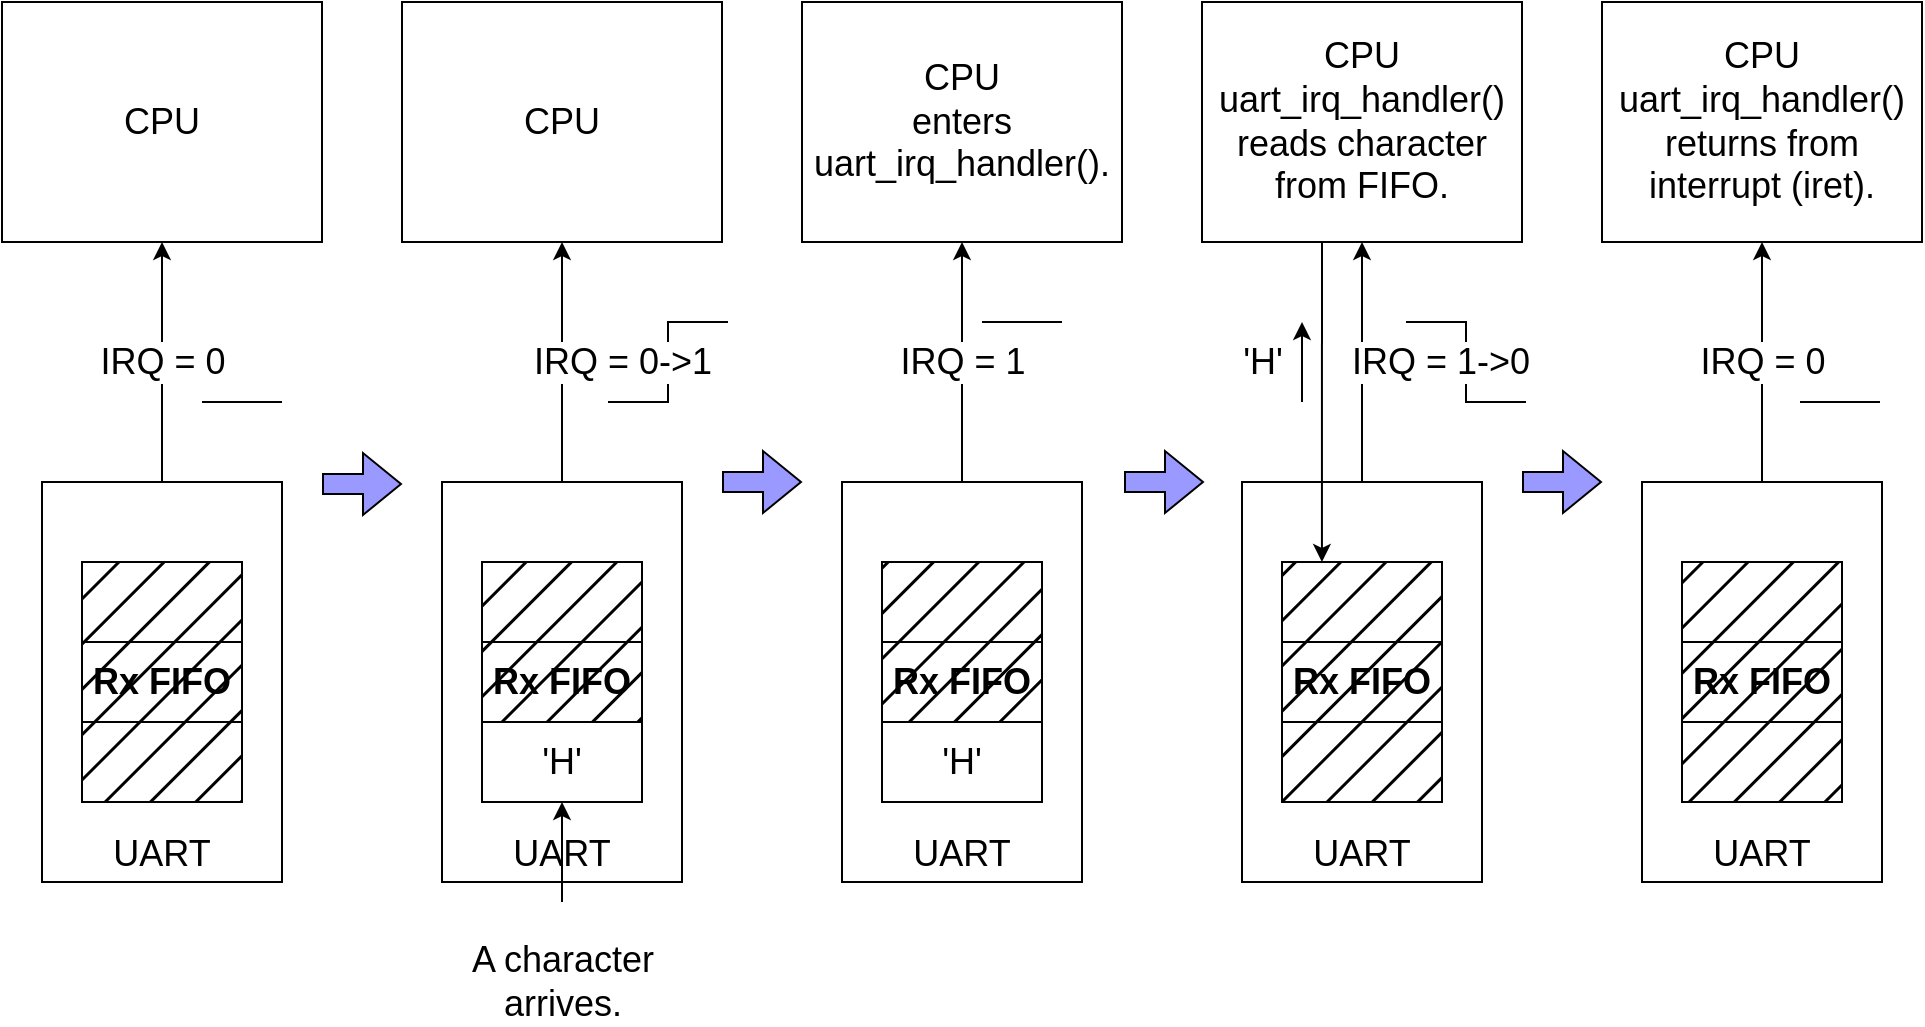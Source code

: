 <mxfile version="24.5.3" type="device">
  <diagram name="Page-1" id="SOJ3r4OxMs76CuXjOSab">
    <mxGraphModel dx="1350" dy="1929" grid="1" gridSize="10" guides="1" tooltips="1" connect="1" arrows="1" fold="1" page="1" pageScale="1" pageWidth="850" pageHeight="1100" math="0" shadow="0">
      <root>
        <mxCell id="0" />
        <mxCell id="1" parent="0" />
        <mxCell id="IKTOr-LaJqYRIasCOozO-1" value="UART" style="rounded=0;whiteSpace=wrap;html=1;verticalAlign=bottom;fontSize=18;" parent="1" vertex="1">
          <mxGeometry x="200" y="200" width="120" height="200" as="geometry" />
        </mxCell>
        <mxCell id="IKTOr-LaJqYRIasCOozO-2" value="" style="rounded=0;whiteSpace=wrap;html=1;fillColor=#000000;fillStyle=hatch;" parent="1" vertex="1">
          <mxGeometry x="220" y="320" width="80" height="40" as="geometry" />
        </mxCell>
        <mxCell id="IKTOr-LaJqYRIasCOozO-3" value="Rx FIFO" style="rounded=0;whiteSpace=wrap;html=1;fillColor=#000000;fillStyle=hatch;fontSize=18;fontStyle=1" parent="1" vertex="1">
          <mxGeometry x="220" y="280" width="80" height="40" as="geometry" />
        </mxCell>
        <mxCell id="IKTOr-LaJqYRIasCOozO-4" value="" style="rounded=0;whiteSpace=wrap;html=1;fillStyle=hatch;fillColor=#000000;" parent="1" vertex="1">
          <mxGeometry x="220" y="240" width="80" height="40" as="geometry" />
        </mxCell>
        <mxCell id="IKTOr-LaJqYRIasCOozO-5" value="CPU" style="rounded=0;whiteSpace=wrap;html=1;fontSize=18;" parent="1" vertex="1">
          <mxGeometry x="180" y="-40" width="160" height="120" as="geometry" />
        </mxCell>
        <mxCell id="IKTOr-LaJqYRIasCOozO-6" value="IRQ = 0" style="endArrow=classic;html=1;rounded=0;entryX=0.5;entryY=1;entryDx=0;entryDy=0;fontSize=18;" parent="1" target="IKTOr-LaJqYRIasCOozO-5" edge="1">
          <mxGeometry width="50" height="50" relative="1" as="geometry">
            <mxPoint x="260" y="200" as="sourcePoint" />
            <mxPoint x="310" y="150" as="targetPoint" />
          </mxGeometry>
        </mxCell>
        <mxCell id="IKTOr-LaJqYRIasCOozO-7" value="UART" style="rounded=0;whiteSpace=wrap;html=1;verticalAlign=bottom;fontSize=18;" parent="1" vertex="1">
          <mxGeometry x="600" y="200" width="120" height="200" as="geometry" />
        </mxCell>
        <mxCell id="IKTOr-LaJqYRIasCOozO-8" value="&#39;H&#39;" style="rounded=0;whiteSpace=wrap;html=1;fillColor=none;fillStyle=hatch;fontSize=18;" parent="1" vertex="1">
          <mxGeometry x="620" y="320" width="80" height="40" as="geometry" />
        </mxCell>
        <mxCell id="IKTOr-LaJqYRIasCOozO-9" value="Rx FIFO" style="rounded=0;whiteSpace=wrap;html=1;fillColor=#000000;fillStyle=hatch;fontSize=18;fontStyle=1" parent="1" vertex="1">
          <mxGeometry x="620" y="280" width="80" height="40" as="geometry" />
        </mxCell>
        <mxCell id="IKTOr-LaJqYRIasCOozO-10" value="" style="rounded=0;whiteSpace=wrap;html=1;fillStyle=hatch;fillColor=#000000;" parent="1" vertex="1">
          <mxGeometry x="620" y="240" width="80" height="40" as="geometry" />
        </mxCell>
        <mxCell id="IKTOr-LaJqYRIasCOozO-11" value="CPU&lt;div style=&quot;font-size: 18px;&quot;&gt;enters uart_irq_handler().&lt;/div&gt;" style="rounded=0;whiteSpace=wrap;html=1;fontSize=18;" parent="1" vertex="1">
          <mxGeometry x="580" y="-40" width="160" height="120" as="geometry" />
        </mxCell>
        <mxCell id="IKTOr-LaJqYRIasCOozO-12" value="IRQ = 1" style="endArrow=classic;html=1;rounded=0;entryX=0.5;entryY=1;entryDx=0;entryDy=0;fontSize=18;" parent="1" target="IKTOr-LaJqYRIasCOozO-11" edge="1">
          <mxGeometry width="50" height="50" relative="1" as="geometry">
            <mxPoint x="660" y="200" as="sourcePoint" />
            <mxPoint x="710" y="150" as="targetPoint" />
          </mxGeometry>
        </mxCell>
        <mxCell id="IKTOr-LaJqYRIasCOozO-16" value="UART" style="rounded=0;whiteSpace=wrap;html=1;verticalAlign=bottom;fontSize=18;" parent="1" vertex="1">
          <mxGeometry x="800" y="200" width="120" height="200" as="geometry" />
        </mxCell>
        <mxCell id="IKTOr-LaJqYRIasCOozO-18" value="Rx FIFO" style="rounded=0;whiteSpace=wrap;html=1;fillColor=#000000;fillStyle=hatch;fontSize=18;fontStyle=1" parent="1" vertex="1">
          <mxGeometry x="820" y="280" width="80" height="40" as="geometry" />
        </mxCell>
        <mxCell id="IKTOr-LaJqYRIasCOozO-19" value="" style="rounded=0;whiteSpace=wrap;html=1;fillStyle=hatch;fillColor=#000000;" parent="1" vertex="1">
          <mxGeometry x="820" y="240" width="80" height="40" as="geometry" />
        </mxCell>
        <mxCell id="IKTOr-LaJqYRIasCOozO-20" value="CPU&lt;div style=&quot;font-size: 18px;&quot;&gt;&lt;div style=&quot;font-size: 18px;&quot;&gt;uart_irq_handler()&lt;/div&gt;&lt;div style=&quot;font-size: 18px;&quot;&gt;reads character from FIFO.&lt;/div&gt;&lt;/div&gt;" style="rounded=0;whiteSpace=wrap;html=1;fontSize=18;" parent="1" vertex="1">
          <mxGeometry x="780" y="-40" width="160" height="120" as="geometry" />
        </mxCell>
        <mxCell id="IKTOr-LaJqYRIasCOozO-23" value="" style="endArrow=classic;html=1;rounded=0;entryX=0.333;entryY=0.2;entryDx=0;entryDy=0;entryPerimeter=0;" parent="1" target="IKTOr-LaJqYRIasCOozO-16" edge="1">
          <mxGeometry width="50" height="50" relative="1" as="geometry">
            <mxPoint x="840" y="80" as="sourcePoint" />
            <mxPoint x="820" y="130" as="targetPoint" />
          </mxGeometry>
        </mxCell>
        <mxCell id="IKTOr-LaJqYRIasCOozO-24" value="UART" style="rounded=0;whiteSpace=wrap;html=1;verticalAlign=bottom;fontSize=18;" parent="1" vertex="1">
          <mxGeometry x="1000" y="200" width="120" height="200" as="geometry" />
        </mxCell>
        <mxCell id="IKTOr-LaJqYRIasCOozO-26" value="Rx FIFO" style="rounded=0;whiteSpace=wrap;html=1;fillColor=#000000;fillStyle=hatch;fontSize=18;fontStyle=1" parent="1" vertex="1">
          <mxGeometry x="1020" y="280" width="80" height="40" as="geometry" />
        </mxCell>
        <mxCell id="IKTOr-LaJqYRIasCOozO-27" value="" style="rounded=0;whiteSpace=wrap;html=1;fillStyle=hatch;fillColor=#000000;" parent="1" vertex="1">
          <mxGeometry x="1020" y="240" width="80" height="40" as="geometry" />
        </mxCell>
        <mxCell id="IKTOr-LaJqYRIasCOozO-28" value="CPU&lt;div style=&quot;font-size: 18px;&quot;&gt;uart_irq_handler()&lt;/div&gt;&lt;div style=&quot;font-size: 18px;&quot;&gt;returns from interrupt (iret).&lt;/div&gt;" style="rounded=0;whiteSpace=wrap;html=1;fontSize=18;" parent="1" vertex="1">
          <mxGeometry x="980" y="-40" width="160" height="120" as="geometry" />
        </mxCell>
        <mxCell id="IKTOr-LaJqYRIasCOozO-29" value="IRQ = 0" style="endArrow=classic;html=1;rounded=0;entryX=0.5;entryY=1;entryDx=0;entryDy=0;fontSize=18;" parent="1" target="IKTOr-LaJqYRIasCOozO-28" edge="1">
          <mxGeometry width="50" height="50" relative="1" as="geometry">
            <mxPoint x="1060" y="200" as="sourcePoint" />
            <mxPoint x="1110" y="150" as="targetPoint" />
          </mxGeometry>
        </mxCell>
        <mxCell id="IKTOr-LaJqYRIasCOozO-32" value="" style="rounded=0;whiteSpace=wrap;html=1;fillColor=#000000;fillStyle=hatch;fontSize=18;fontStyle=1" parent="1" vertex="1">
          <mxGeometry x="1020" y="320" width="80" height="40" as="geometry" />
        </mxCell>
        <mxCell id="IKTOr-LaJqYRIasCOozO-33" value="" style="endArrow=none;html=1;rounded=0;" parent="1" edge="1">
          <mxGeometry width="50" height="50" relative="1" as="geometry">
            <mxPoint x="483" y="160" as="sourcePoint" />
            <mxPoint x="543" y="120" as="targetPoint" />
            <Array as="points">
              <mxPoint x="513" y="160" />
              <mxPoint x="513" y="120" />
            </Array>
          </mxGeometry>
        </mxCell>
        <mxCell id="IKTOr-LaJqYRIasCOozO-35" value="" style="endArrow=none;html=1;rounded=0;" parent="1" edge="1">
          <mxGeometry width="50" height="50" relative="1" as="geometry">
            <mxPoint x="942" y="160" as="sourcePoint" />
            <mxPoint x="882" y="120" as="targetPoint" />
            <Array as="points">
              <mxPoint x="912" y="160" />
              <mxPoint x="912" y="120" />
            </Array>
          </mxGeometry>
        </mxCell>
        <mxCell id="IKTOr-LaJqYRIasCOozO-36" value="" style="endArrow=none;html=1;rounded=0;" parent="1" edge="1">
          <mxGeometry width="50" height="50" relative="1" as="geometry">
            <mxPoint x="280" y="160" as="sourcePoint" />
            <mxPoint x="320" y="160" as="targetPoint" />
          </mxGeometry>
        </mxCell>
        <mxCell id="IKTOr-LaJqYRIasCOozO-37" value="" style="endArrow=none;html=1;rounded=0;" parent="1" edge="1">
          <mxGeometry width="50" height="50" relative="1" as="geometry">
            <mxPoint x="670" y="120" as="sourcePoint" />
            <mxPoint x="710" y="120" as="targetPoint" />
          </mxGeometry>
        </mxCell>
        <mxCell id="IKTOr-LaJqYRIasCOozO-39" value="UART" style="rounded=0;whiteSpace=wrap;html=1;verticalAlign=bottom;fontSize=18;" parent="1" vertex="1">
          <mxGeometry x="400" y="200" width="120" height="200" as="geometry" />
        </mxCell>
        <mxCell id="IKTOr-LaJqYRIasCOozO-41" value="Rx FIFO" style="rounded=0;whiteSpace=wrap;html=1;fillColor=#000000;fillStyle=hatch;fontSize=18;fontStyle=1" parent="1" vertex="1">
          <mxGeometry x="420" y="280" width="80" height="40" as="geometry" />
        </mxCell>
        <mxCell id="IKTOr-LaJqYRIasCOozO-42" value="" style="rounded=0;whiteSpace=wrap;html=1;fillStyle=hatch;fillColor=#000000;" parent="1" vertex="1">
          <mxGeometry x="420" y="240" width="80" height="40" as="geometry" />
        </mxCell>
        <mxCell id="IKTOr-LaJqYRIasCOozO-43" value="CPU" style="rounded=0;whiteSpace=wrap;html=1;fontSize=18;" parent="1" vertex="1">
          <mxGeometry x="380" y="-40" width="160" height="120" as="geometry" />
        </mxCell>
        <mxCell id="IKTOr-LaJqYRIasCOozO-44" value="IRQ = 0-&amp;gt;1" style="endArrow=classic;html=1;rounded=0;entryX=0.5;entryY=1;entryDx=0;entryDy=0;fontSize=18;" parent="1" target="IKTOr-LaJqYRIasCOozO-43" edge="1">
          <mxGeometry y="-30" width="50" height="50" relative="1" as="geometry">
            <mxPoint x="460" y="200" as="sourcePoint" />
            <mxPoint x="510" y="150" as="targetPoint" />
            <mxPoint as="offset" />
          </mxGeometry>
        </mxCell>
        <mxCell id="IKTOr-LaJqYRIasCOozO-38" value="A character&lt;div style=&quot;font-size: 18px;&quot;&gt;arrives.&lt;/div&gt;" style="endArrow=classic;html=1;rounded=0;fontSize=18;entryX=0.5;entryY=1;entryDx=0;entryDy=0;" parent="1" edge="1">
          <mxGeometry x="-1" y="-40" width="50" height="50" relative="1" as="geometry">
            <mxPoint x="460" y="410" as="sourcePoint" />
            <mxPoint x="460" y="360" as="targetPoint" />
            <mxPoint x="-40" y="40" as="offset" />
          </mxGeometry>
        </mxCell>
        <mxCell id="IKTOr-LaJqYRIasCOozO-48" value="&#39;H&#39;" style="rounded=0;whiteSpace=wrap;html=1;fillColor=none;fillStyle=hatch;fontSize=18;" parent="1" vertex="1">
          <mxGeometry x="420" y="320" width="80" height="40" as="geometry" />
        </mxCell>
        <mxCell id="IKTOr-LaJqYRIasCOozO-49" value="&lt;font style=&quot;font-size: 18px;&quot;&gt;&#39;H&#39;&lt;/font&gt;" style="endArrow=classic;html=1;rounded=0;" parent="1" edge="1">
          <mxGeometry y="20" width="50" height="50" relative="1" as="geometry">
            <mxPoint x="830" y="160" as="sourcePoint" />
            <mxPoint x="830" y="120" as="targetPoint" />
            <mxPoint as="offset" />
          </mxGeometry>
        </mxCell>
        <mxCell id="IKTOr-LaJqYRIasCOozO-50" value="" style="rounded=0;whiteSpace=wrap;html=1;fillColor=#000000;fillStyle=hatch;fontSize=18;fontStyle=1" parent="1" vertex="1">
          <mxGeometry x="820" y="320" width="80" height="40" as="geometry" />
        </mxCell>
        <mxCell id="IKTOr-LaJqYRIasCOozO-52" value="" style="endArrow=none;html=1;rounded=0;" parent="1" edge="1">
          <mxGeometry width="50" height="50" relative="1" as="geometry">
            <mxPoint x="1079" y="160" as="sourcePoint" />
            <mxPoint x="1119" y="160" as="targetPoint" />
          </mxGeometry>
        </mxCell>
        <mxCell id="IKTOr-LaJqYRIasCOozO-21" value="IRQ = 1-&amp;gt;0" style="endArrow=classic;html=1;rounded=0;entryX=0.5;entryY=1;entryDx=0;entryDy=0;fontSize=18;" parent="1" target="IKTOr-LaJqYRIasCOozO-20" edge="1">
          <mxGeometry y="-39" width="50" height="50" relative="1" as="geometry">
            <mxPoint x="860" y="200" as="sourcePoint" />
            <mxPoint x="910" y="150" as="targetPoint" />
            <mxPoint as="offset" />
          </mxGeometry>
        </mxCell>
        <mxCell id="d5noaTedCDIWe17VvIJk-1" value="" style="shape=flexArrow;endArrow=classic;html=1;rounded=0;fillColor=#9999FF;" parent="1" edge="1">
          <mxGeometry width="50" height="50" relative="1" as="geometry">
            <mxPoint x="340" y="201" as="sourcePoint" />
            <mxPoint x="380" y="201" as="targetPoint" />
          </mxGeometry>
        </mxCell>
        <mxCell id="d5noaTedCDIWe17VvIJk-2" value="" style="shape=flexArrow;endArrow=classic;html=1;rounded=0;fillColor=#9999FF;" parent="1" edge="1">
          <mxGeometry width="50" height="50" relative="1" as="geometry">
            <mxPoint x="540" y="200" as="sourcePoint" />
            <mxPoint x="580" y="200" as="targetPoint" />
          </mxGeometry>
        </mxCell>
        <mxCell id="d5noaTedCDIWe17VvIJk-3" value="" style="shape=flexArrow;endArrow=classic;html=1;rounded=0;fillColor=#9999FF;" parent="1" edge="1">
          <mxGeometry width="50" height="50" relative="1" as="geometry">
            <mxPoint x="741" y="200" as="sourcePoint" />
            <mxPoint x="781" y="200" as="targetPoint" />
          </mxGeometry>
        </mxCell>
        <mxCell id="d5noaTedCDIWe17VvIJk-4" value="" style="shape=flexArrow;endArrow=classic;html=1;rounded=0;fillColor=#9999FF;" parent="1" edge="1">
          <mxGeometry width="50" height="50" relative="1" as="geometry">
            <mxPoint x="940" y="200" as="sourcePoint" />
            <mxPoint x="980" y="200" as="targetPoint" />
          </mxGeometry>
        </mxCell>
      </root>
    </mxGraphModel>
  </diagram>
</mxfile>
